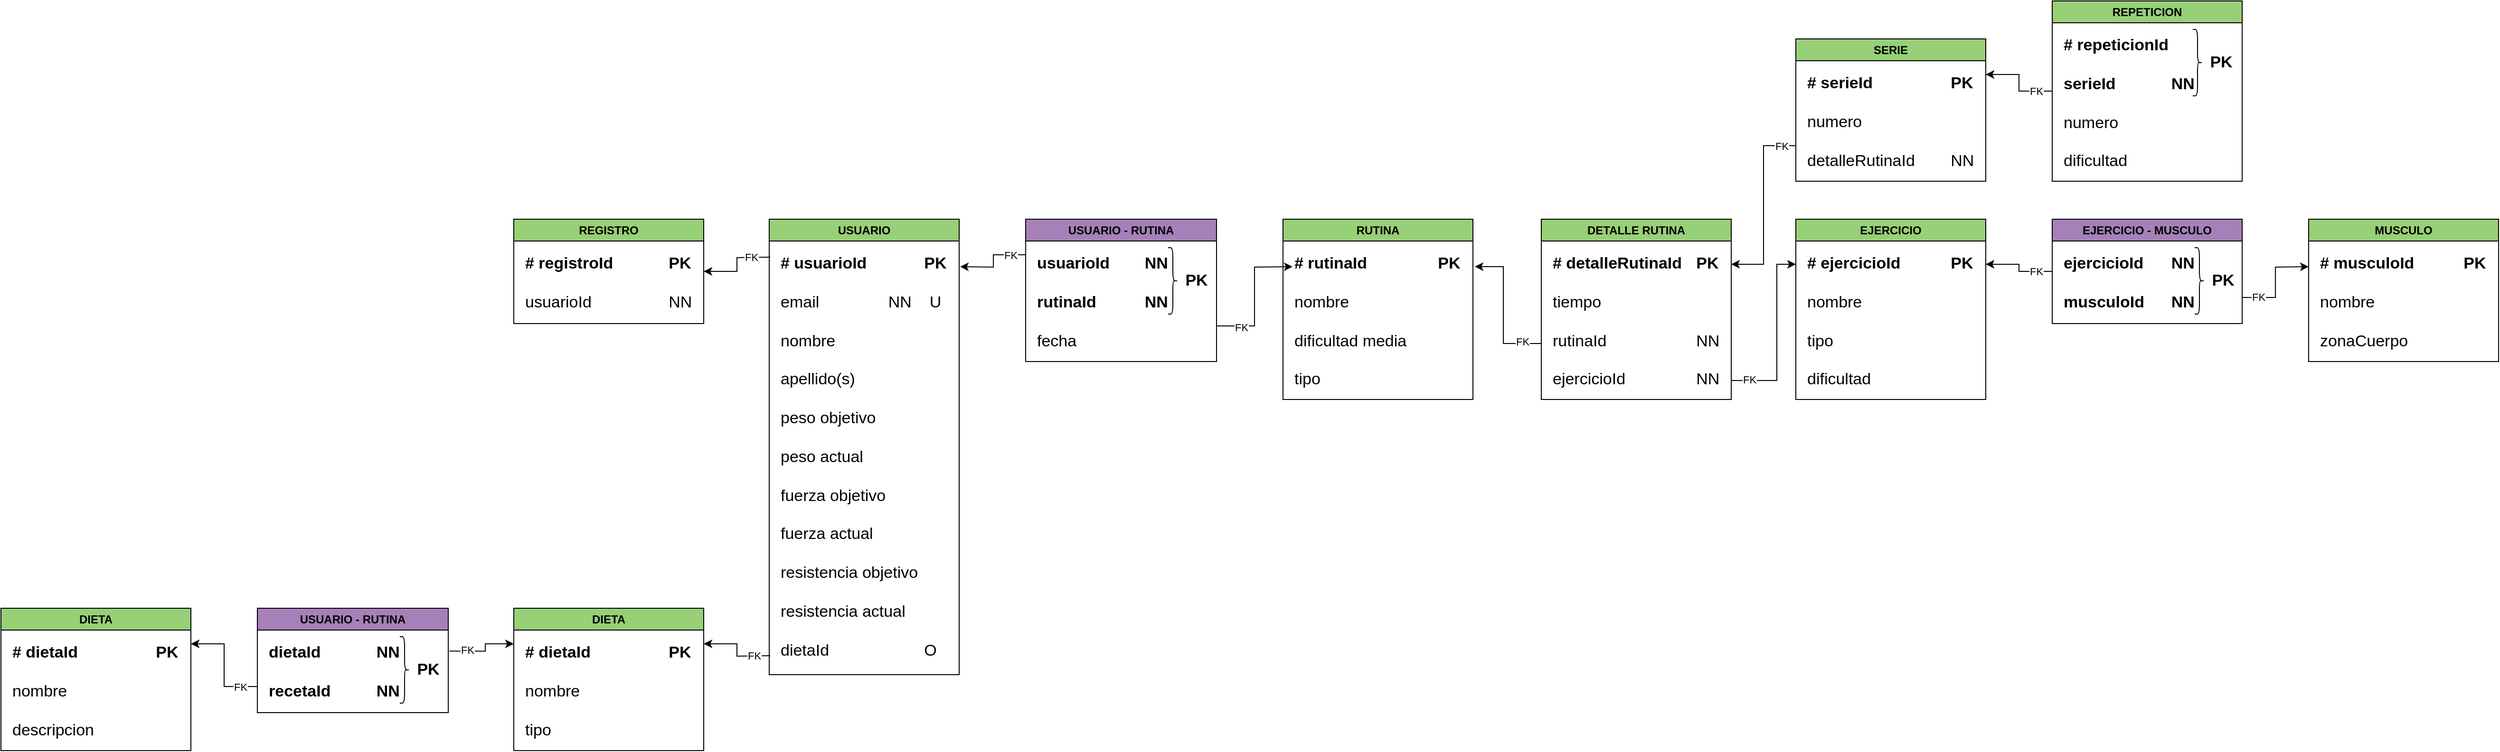 <mxfile version="22.1.11" type="github">
  <diagram name="Página-1" id="gjtRLzLxao2fpndlLqgI">
    <mxGraphModel dx="3217" dy="2399" grid="1" gridSize="10" guides="1" tooltips="1" connect="1" arrows="1" fold="1" page="1" pageScale="1" pageWidth="827" pageHeight="1169" math="0" shadow="0">
      <root>
        <mxCell id="0" />
        <mxCell id="1" parent="0" />
        <mxCell id="w3PoWwuRmh8IUbwpKN5N-68" style="edgeStyle=orthogonalEdgeStyle;rounded=0;orthogonalLoop=1;jettySize=auto;html=1;entryX=1;entryY=0.25;entryDx=0;entryDy=0;" edge="1" parent="1" target="w3PoWwuRmh8IUbwpKN5N-58">
          <mxGeometry relative="1" as="geometry">
            <mxPoint x="40" y="520" as="sourcePoint" />
          </mxGeometry>
        </mxCell>
        <mxCell id="w3PoWwuRmh8IUbwpKN5N-69" value="FK" style="edgeLabel;html=1;align=center;verticalAlign=middle;resizable=0;points=[];" vertex="1" connectable="0" parent="w3PoWwuRmh8IUbwpKN5N-68">
          <mxGeometry x="-0.59" relative="1" as="geometry">
            <mxPoint as="offset" />
          </mxGeometry>
        </mxCell>
        <mxCell id="w3PoWwuRmh8IUbwpKN5N-77" style="edgeStyle=orthogonalEdgeStyle;rounded=0;orthogonalLoop=1;jettySize=auto;html=1;entryX=1;entryY=0.5;entryDx=0;entryDy=0;" edge="1" parent="1" target="w3PoWwuRmh8IUbwpKN5N-75">
          <mxGeometry relative="1" as="geometry">
            <mxPoint x="40" y="100" as="sourcePoint" />
          </mxGeometry>
        </mxCell>
        <mxCell id="w3PoWwuRmh8IUbwpKN5N-78" value="FK" style="edgeLabel;html=1;align=center;verticalAlign=middle;resizable=0;points=[];" vertex="1" connectable="0" parent="w3PoWwuRmh8IUbwpKN5N-77">
          <mxGeometry x="-0.662" relative="1" as="geometry">
            <mxPoint x="-6" as="offset" />
          </mxGeometry>
        </mxCell>
        <mxCell id="w3PoWwuRmh8IUbwpKN5N-1" value="USUARIO" style="swimlane;whiteSpace=wrap;html=1;startSize=23;fillColor=#97D077;" vertex="1" parent="1">
          <mxGeometry x="39" y="60" width="200" height="480" as="geometry" />
        </mxCell>
        <mxCell id="w3PoWwuRmh8IUbwpKN5N-2" value="&lt;b style=&quot;font-size: 17px;&quot;&gt;# usuarioId&lt;span style=&quot;white-space: pre;&quot;&gt;&#x9;&lt;/span&gt;&lt;span style=&quot;white-space: pre;&quot;&gt;&#x9;&lt;/span&gt;PK&lt;/b&gt;&lt;br style=&quot;font-size: 17px;&quot;&gt;&lt;br style=&quot;font-size: 17px;&quot;&gt;email&lt;span style=&quot;&quot;&gt;&lt;span style=&quot;&quot;&gt;&amp;nbsp;&amp;nbsp;&lt;/span&gt;&lt;/span&gt;&lt;span style=&quot;&quot;&gt;&lt;span style=&quot;&quot;&gt;&amp;nbsp;&amp;nbsp;&amp;nbsp;&amp;nbsp;&lt;/span&gt;&lt;span style=&quot;&quot;&gt;&lt;span style=&quot;&quot;&gt;&amp;nbsp;&amp;nbsp;&amp;nbsp;&amp;nbsp;&lt;span style=&quot;white-space: pre;&quot;&gt;&#x9;&lt;/span&gt;&lt;/span&gt;&lt;/span&gt;NN&lt;span style=&quot;&quot;&gt;&lt;span style=&quot;&quot;&gt;&amp;nbsp;&amp;nbsp;&amp;nbsp;&amp;nbsp;&lt;/span&gt;&lt;/span&gt;U&lt;/span&gt;&lt;br style=&quot;font-size: 17px;&quot;&gt;&lt;br style=&quot;font-size: 17px;&quot;&gt;nombre&lt;br style=&quot;font-size: 17px;&quot;&gt;&lt;br style=&quot;font-size: 17px;&quot;&gt;apellido(s)&lt;br&gt;&lt;br&gt;peso objetivo&lt;br&gt;&lt;br&gt;peso actual&lt;br&gt;&lt;br&gt;fuerza objetivo&lt;br&gt;&lt;br&gt;fuerza actual&lt;br&gt;&lt;br&gt;resistencia objetivo&lt;br style=&quot;border-color: var(--border-color);&quot;&gt;&lt;br style=&quot;border-color: var(--border-color);&quot;&gt;resistencia actual&lt;br&gt;&lt;br&gt;dietaId&lt;span style=&quot;white-space: pre;&quot;&gt;&#x9;&lt;/span&gt;&lt;span style=&quot;white-space: pre;&quot;&gt;&#x9;&lt;/span&gt;&lt;span style=&quot;white-space: pre;&quot;&gt;&#x9;&lt;/span&gt;O" style="text;html=1;strokeColor=none;fillColor=none;align=left;verticalAlign=top;whiteSpace=wrap;rounded=0;fontSize=17;" vertex="1" parent="w3PoWwuRmh8IUbwpKN5N-1">
          <mxGeometry x="10" y="30" width="180" height="440" as="geometry" />
        </mxCell>
        <mxCell id="w3PoWwuRmh8IUbwpKN5N-3" style="edgeStyle=orthogonalEdgeStyle;rounded=0;orthogonalLoop=1;jettySize=auto;html=1;exitX=0;exitY=0.25;exitDx=0;exitDy=0;" edge="1" parent="1" source="w3PoWwuRmh8IUbwpKN5N-5">
          <mxGeometry relative="1" as="geometry">
            <mxPoint x="240" y="110" as="targetPoint" />
          </mxGeometry>
        </mxCell>
        <mxCell id="w3PoWwuRmh8IUbwpKN5N-20" value="FK" style="edgeLabel;html=1;align=center;verticalAlign=middle;resizable=0;points=[];" vertex="1" connectable="0" parent="w3PoWwuRmh8IUbwpKN5N-3">
          <mxGeometry x="-0.615" relative="1" as="geometry">
            <mxPoint as="offset" />
          </mxGeometry>
        </mxCell>
        <mxCell id="w3PoWwuRmh8IUbwpKN5N-4" style="edgeStyle=orthogonalEdgeStyle;rounded=0;orthogonalLoop=1;jettySize=auto;html=1;exitX=1;exitY=0.75;exitDx=0;exitDy=0;" edge="1" parent="1" source="w3PoWwuRmh8IUbwpKN5N-5">
          <mxGeometry relative="1" as="geometry">
            <mxPoint x="590" y="110" as="targetPoint" />
          </mxGeometry>
        </mxCell>
        <mxCell id="w3PoWwuRmh8IUbwpKN5N-21" value="FK" style="edgeLabel;html=1;align=center;verticalAlign=middle;resizable=0;points=[];" vertex="1" connectable="0" parent="w3PoWwuRmh8IUbwpKN5N-4">
          <mxGeometry x="-0.641" y="-1" relative="1" as="geometry">
            <mxPoint as="offset" />
          </mxGeometry>
        </mxCell>
        <mxCell id="w3PoWwuRmh8IUbwpKN5N-5" value="USUARIO - RUTINA" style="swimlane;whiteSpace=wrap;html=1;fillColor=#A680B8;" vertex="1" parent="1">
          <mxGeometry x="309" y="60" width="201" height="150" as="geometry" />
        </mxCell>
        <mxCell id="w3PoWwuRmh8IUbwpKN5N-6" value="&lt;div style=&quot;text-align: right;&quot;&gt;&lt;b style=&quot;background-color: initial;&quot;&gt;usuarioId&lt;span style=&quot;white-space: pre;&quot;&gt;&#x9;&lt;/span&gt;NN&lt;/b&gt;&lt;/div&gt;&lt;br style=&quot;font-size: 17px;&quot;&gt;&lt;b&gt;rutinaId&lt;/b&gt;&lt;span style=&quot;font-weight: bold; white-space: pre;&quot;&gt;&#x9;&lt;span style=&quot;white-space: pre;&quot;&gt;&#x9;&lt;/span&gt;&lt;/span&gt;&lt;b&gt;NN&lt;/b&gt;&lt;br&gt;&lt;br&gt;fecha" style="text;html=1;strokeColor=none;fillColor=none;align=left;verticalAlign=top;whiteSpace=wrap;rounded=0;fontSize=17;" vertex="1" parent="w3PoWwuRmh8IUbwpKN5N-5">
          <mxGeometry x="10" y="30" width="180" height="110" as="geometry" />
        </mxCell>
        <mxCell id="w3PoWwuRmh8IUbwpKN5N-7" value="" style="shape=curlyBracket;whiteSpace=wrap;html=1;rounded=1;flipH=1;labelPosition=right;verticalLabelPosition=middle;align=left;verticalAlign=middle;size=0.5;" vertex="1" parent="w3PoWwuRmh8IUbwpKN5N-5">
          <mxGeometry x="150" y="30" width="10" height="70" as="geometry" />
        </mxCell>
        <mxCell id="w3PoWwuRmh8IUbwpKN5N-8" value="&lt;b style=&quot;font-size: 17px;&quot;&gt;PK&lt;/b&gt;" style="text;html=1;strokeColor=none;fillColor=none;align=center;verticalAlign=middle;whiteSpace=wrap;rounded=0;fontSize=17;" vertex="1" parent="w3PoWwuRmh8IUbwpKN5N-5">
          <mxGeometry x="150" y="50" width="60" height="30" as="geometry" />
        </mxCell>
        <mxCell id="w3PoWwuRmh8IUbwpKN5N-9" value="RUTINA" style="swimlane;whiteSpace=wrap;html=1;fillColor=#97D077;" vertex="1" parent="1">
          <mxGeometry x="580" y="60" width="200" height="190" as="geometry" />
        </mxCell>
        <mxCell id="w3PoWwuRmh8IUbwpKN5N-10" value="&lt;b style=&quot;font-size: 17px;&quot;&gt;# rutinaId&lt;span style=&quot;white-space: pre;&quot;&gt;&#x9;&lt;span style=&quot;white-space: pre;&quot;&gt;&#x9;&lt;/span&gt;&lt;/span&gt;PK&lt;/b&gt;&lt;br style=&quot;font-size: 17px;&quot;&gt;&lt;br&gt;nombre&lt;br&gt;&lt;br style=&quot;font-size: 17px;&quot;&gt;dificultad media&lt;br style=&quot;font-size: 17px;&quot;&gt;&lt;br&gt;tipo" style="text;html=1;strokeColor=none;fillColor=none;align=left;verticalAlign=top;whiteSpace=wrap;rounded=0;fontSize=17;" vertex="1" parent="w3PoWwuRmh8IUbwpKN5N-9">
          <mxGeometry x="10" y="30" width="180" height="150" as="geometry" />
        </mxCell>
        <mxCell id="w3PoWwuRmh8IUbwpKN5N-25" style="edgeStyle=orthogonalEdgeStyle;rounded=0;orthogonalLoop=1;jettySize=auto;html=1;" edge="1" parent="1">
          <mxGeometry relative="1" as="geometry">
            <mxPoint x="852" y="190" as="sourcePoint" />
            <mxPoint x="782" y="110" as="targetPoint" />
            <Array as="points">
              <mxPoint x="852" y="191" />
              <mxPoint x="812" y="191" />
              <mxPoint x="812" y="110" />
            </Array>
          </mxGeometry>
        </mxCell>
        <mxCell id="w3PoWwuRmh8IUbwpKN5N-26" value="FK" style="edgeLabel;html=1;align=center;verticalAlign=middle;resizable=0;points=[];" vertex="1" connectable="0" parent="w3PoWwuRmh8IUbwpKN5N-25">
          <mxGeometry x="-0.724" y="-2" relative="1" as="geometry">
            <mxPoint as="offset" />
          </mxGeometry>
        </mxCell>
        <mxCell id="w3PoWwuRmh8IUbwpKN5N-30" style="edgeStyle=orthogonalEdgeStyle;rounded=0;orthogonalLoop=1;jettySize=auto;html=1;entryX=0;entryY=0.25;entryDx=0;entryDy=0;" edge="1" parent="1" target="w3PoWwuRmh8IUbwpKN5N-27">
          <mxGeometry relative="1" as="geometry">
            <mxPoint x="1052" y="230" as="sourcePoint" />
            <mxPoint x="1110" y="100" as="targetPoint" />
            <Array as="points">
              <mxPoint x="1100" y="230" />
              <mxPoint x="1100" y="108" />
            </Array>
          </mxGeometry>
        </mxCell>
        <mxCell id="w3PoWwuRmh8IUbwpKN5N-31" value="FK" style="edgeLabel;html=1;align=center;verticalAlign=middle;resizable=0;points=[];" vertex="1" connectable="0" parent="w3PoWwuRmh8IUbwpKN5N-30">
          <mxGeometry x="-0.814" y="1" relative="1" as="geometry">
            <mxPoint x="1" as="offset" />
          </mxGeometry>
        </mxCell>
        <mxCell id="w3PoWwuRmh8IUbwpKN5N-15" value="DETALLE RUTINA" style="swimlane;whiteSpace=wrap;html=1;fillColor=#97D077;" vertex="1" parent="1">
          <mxGeometry x="852" y="60" width="200" height="190" as="geometry" />
        </mxCell>
        <mxCell id="w3PoWwuRmh8IUbwpKN5N-16" value="&lt;b style=&quot;font-size: 17px;&quot;&gt;# detalleRutinaId&lt;span style=&quot;white-space: pre;&quot;&gt;&lt;span style=&quot;white-space: pre;&quot;&gt;&#x9;&lt;/span&gt;&lt;/span&gt;PK&lt;/b&gt;&lt;br style=&quot;font-size: 17px;&quot;&gt;&lt;br&gt;tiempo&lt;br&gt;&lt;br style=&quot;font-size: 17px;&quot;&gt;rutinaId&lt;span style=&quot;white-space: pre;&quot;&gt;&#x9;&lt;span style=&quot;white-space: pre;&quot;&gt;&#x9;&lt;/span&gt;&lt;/span&gt;&lt;span style=&quot;white-space: pre;&quot;&gt;&#x9;&lt;/span&gt;NN&lt;br&gt;&lt;br&gt;ejercicioId&lt;span style=&quot;white-space: pre;&quot;&gt;&#x9;&lt;/span&gt;&lt;span style=&quot;white-space: pre;&quot;&gt;&#x9;&lt;/span&gt;NN" style="text;html=1;strokeColor=none;fillColor=none;align=left;verticalAlign=top;whiteSpace=wrap;rounded=0;fontSize=17;" vertex="1" parent="w3PoWwuRmh8IUbwpKN5N-15">
          <mxGeometry x="10" y="30" width="180" height="150" as="geometry" />
        </mxCell>
        <mxCell id="w3PoWwuRmh8IUbwpKN5N-27" value="EJERCICIO" style="swimlane;whiteSpace=wrap;html=1;fillColor=#97D077;" vertex="1" parent="1">
          <mxGeometry x="1120" y="60" width="200" height="190" as="geometry" />
        </mxCell>
        <mxCell id="w3PoWwuRmh8IUbwpKN5N-28" value="&lt;b style=&quot;font-size: 17px;&quot;&gt;# ejercicioId&lt;span style=&quot;white-space: pre;&quot;&gt;&lt;span style=&quot;white-space: pre;&quot;&gt;&#x9;&lt;span style=&quot;white-space: pre;&quot;&gt;&#x9;&lt;/span&gt;&lt;/span&gt;&lt;/span&gt;PK&lt;/b&gt;&lt;br style=&quot;font-size: 17px;&quot;&gt;&lt;br&gt;nombre&lt;br&gt;&lt;br style=&quot;font-size: 17px;&quot;&gt;tipo&lt;br&gt;&lt;br&gt;dificultad" style="text;html=1;strokeColor=none;fillColor=none;align=left;verticalAlign=top;whiteSpace=wrap;rounded=0;fontSize=17;" vertex="1" parent="w3PoWwuRmh8IUbwpKN5N-27">
          <mxGeometry x="10" y="30" width="180" height="150" as="geometry" />
        </mxCell>
        <mxCell id="w3PoWwuRmh8IUbwpKN5N-32" value="MUSCULO" style="swimlane;whiteSpace=wrap;html=1;fillColor=#97D077;" vertex="1" parent="1">
          <mxGeometry x="1660" y="60" width="200" height="150" as="geometry" />
        </mxCell>
        <mxCell id="w3PoWwuRmh8IUbwpKN5N-33" value="&lt;b style=&quot;font-size: 17px;&quot;&gt;# musculoId&lt;span style=&quot;white-space: pre;&quot;&gt;&lt;span style=&quot;white-space: pre;&quot;&gt;&#x9;&lt;span style=&quot;white-space: pre;&quot;&gt;&#x9;&lt;/span&gt;&lt;/span&gt;&lt;/span&gt;PK&lt;/b&gt;&lt;br style=&quot;font-size: 17px;&quot;&gt;&lt;br&gt;nombre&lt;br&gt;&lt;br style=&quot;font-size: 17px;&quot;&gt;zonaCuerpo" style="text;html=1;strokeColor=none;fillColor=none;align=left;verticalAlign=top;whiteSpace=wrap;rounded=0;fontSize=17;" vertex="1" parent="w3PoWwuRmh8IUbwpKN5N-32">
          <mxGeometry x="10" y="30" width="180" height="110" as="geometry" />
        </mxCell>
        <mxCell id="w3PoWwuRmh8IUbwpKN5N-39" style="edgeStyle=orthogonalEdgeStyle;rounded=0;orthogonalLoop=1;jettySize=auto;html=1;exitX=0;exitY=0.5;exitDx=0;exitDy=0;entryX=1;entryY=0.25;entryDx=0;entryDy=0;" edge="1" parent="1" source="w3PoWwuRmh8IUbwpKN5N-34" target="w3PoWwuRmh8IUbwpKN5N-27">
          <mxGeometry relative="1" as="geometry" />
        </mxCell>
        <mxCell id="w3PoWwuRmh8IUbwpKN5N-40" value="FK" style="edgeLabel;html=1;align=center;verticalAlign=middle;resizable=0;points=[];" vertex="1" connectable="0" parent="w3PoWwuRmh8IUbwpKN5N-39">
          <mxGeometry x="-0.554" relative="1" as="geometry">
            <mxPoint as="offset" />
          </mxGeometry>
        </mxCell>
        <mxCell id="w3PoWwuRmh8IUbwpKN5N-41" style="edgeStyle=orthogonalEdgeStyle;rounded=0;orthogonalLoop=1;jettySize=auto;html=1;exitX=1;exitY=0.75;exitDx=0;exitDy=0;" edge="1" parent="1" source="w3PoWwuRmh8IUbwpKN5N-34">
          <mxGeometry relative="1" as="geometry">
            <mxPoint x="1660" y="110" as="targetPoint" />
          </mxGeometry>
        </mxCell>
        <mxCell id="w3PoWwuRmh8IUbwpKN5N-42" value="FK" style="edgeLabel;html=1;align=center;verticalAlign=middle;resizable=0;points=[];" vertex="1" connectable="0" parent="w3PoWwuRmh8IUbwpKN5N-41">
          <mxGeometry x="-0.672" y="1" relative="1" as="geometry">
            <mxPoint as="offset" />
          </mxGeometry>
        </mxCell>
        <mxCell id="w3PoWwuRmh8IUbwpKN5N-34" value="EJERCICIO - MUSCULO" style="swimlane;whiteSpace=wrap;html=1;fillColor=#A680B8;" vertex="1" parent="1">
          <mxGeometry x="1390" y="60" width="200" height="110" as="geometry" />
        </mxCell>
        <mxCell id="w3PoWwuRmh8IUbwpKN5N-35" value="&lt;div style=&quot;&quot;&gt;&lt;b style=&quot;background-color: initial;&quot;&gt;ejercicioId &lt;span style=&quot;white-space: pre;&quot;&gt;&#x9;&lt;/span&gt;NN&lt;/b&gt;&lt;/div&gt;&lt;br style=&quot;font-size: 17px;&quot;&gt;&lt;b&gt;musculoId&lt;span style=&quot;white-space: pre;&quot;&gt;&lt;span style=&quot;white-space: pre;&quot;&gt;&#x9;&lt;/span&gt;&lt;/span&gt;NN&lt;/b&gt;" style="text;html=1;strokeColor=none;fillColor=none;align=left;verticalAlign=top;whiteSpace=wrap;rounded=0;fontSize=17;" vertex="1" parent="w3PoWwuRmh8IUbwpKN5N-34">
          <mxGeometry x="10" y="30" width="180" height="70" as="geometry" />
        </mxCell>
        <mxCell id="w3PoWwuRmh8IUbwpKN5N-36" value="" style="shape=curlyBracket;whiteSpace=wrap;html=1;rounded=1;flipH=1;labelPosition=right;verticalLabelPosition=middle;align=left;verticalAlign=middle;size=0.5;" vertex="1" parent="w3PoWwuRmh8IUbwpKN5N-34">
          <mxGeometry x="150" y="30" width="10" height="70" as="geometry" />
        </mxCell>
        <mxCell id="w3PoWwuRmh8IUbwpKN5N-37" value="&lt;b style=&quot;font-size: 17px;&quot;&gt;PK&lt;/b&gt;" style="text;html=1;strokeColor=none;fillColor=none;align=center;verticalAlign=middle;whiteSpace=wrap;rounded=0;fontSize=17;" vertex="1" parent="w3PoWwuRmh8IUbwpKN5N-34">
          <mxGeometry x="150" y="50" width="60" height="30" as="geometry" />
        </mxCell>
        <mxCell id="w3PoWwuRmh8IUbwpKN5N-56" style="edgeStyle=orthogonalEdgeStyle;rounded=0;orthogonalLoop=1;jettySize=auto;html=1;exitX=0;exitY=0.75;exitDx=0;exitDy=0;entryX=1;entryY=0.25;entryDx=0;entryDy=0;" edge="1" parent="1" source="w3PoWwuRmh8IUbwpKN5N-44" target="w3PoWwuRmh8IUbwpKN5N-15">
          <mxGeometry relative="1" as="geometry" />
        </mxCell>
        <mxCell id="w3PoWwuRmh8IUbwpKN5N-57" value="FK" style="edgeLabel;html=1;align=center;verticalAlign=middle;resizable=0;points=[];" vertex="1" connectable="0" parent="w3PoWwuRmh8IUbwpKN5N-56">
          <mxGeometry x="-0.837" relative="1" as="geometry">
            <mxPoint as="offset" />
          </mxGeometry>
        </mxCell>
        <mxCell id="w3PoWwuRmh8IUbwpKN5N-44" value="SERIE" style="swimlane;whiteSpace=wrap;html=1;fillColor=#97D077;" vertex="1" parent="1">
          <mxGeometry x="1120" y="-130" width="200" height="150" as="geometry" />
        </mxCell>
        <mxCell id="w3PoWwuRmh8IUbwpKN5N-45" value="&lt;b style=&quot;font-size: 17px;&quot;&gt;# serieId&lt;span style=&quot;white-space: pre;&quot;&gt;&lt;span style=&quot;white-space: pre;&quot;&gt;&#x9;&lt;span style=&quot;white-space: pre;&quot;&gt;&#x9;&lt;span style=&quot;white-space: pre;&quot;&gt;&#x9;&lt;/span&gt;&lt;/span&gt;&lt;/span&gt;&lt;/span&gt;PK&lt;/b&gt;&lt;br style=&quot;font-size: 17px;&quot;&gt;&lt;br&gt;numero&lt;br&gt;&lt;br&gt;detalleRutinaId&lt;span style=&quot;white-space: pre;&quot;&gt;&#x9;&lt;/span&gt;NN" style="text;html=1;strokeColor=none;fillColor=none;align=left;verticalAlign=top;whiteSpace=wrap;rounded=0;fontSize=17;" vertex="1" parent="w3PoWwuRmh8IUbwpKN5N-44">
          <mxGeometry x="10" y="30" width="180" height="110" as="geometry" />
        </mxCell>
        <mxCell id="w3PoWwuRmh8IUbwpKN5N-51" style="edgeStyle=orthogonalEdgeStyle;rounded=0;orthogonalLoop=1;jettySize=auto;html=1;exitX=0;exitY=0.5;exitDx=0;exitDy=0;entryX=1;entryY=0.25;entryDx=0;entryDy=0;" edge="1" parent="1" source="w3PoWwuRmh8IUbwpKN5N-46" target="w3PoWwuRmh8IUbwpKN5N-44">
          <mxGeometry relative="1" as="geometry" />
        </mxCell>
        <mxCell id="w3PoWwuRmh8IUbwpKN5N-52" value="FK" style="edgeLabel;html=1;align=center;verticalAlign=middle;resizable=0;points=[];" vertex="1" connectable="0" parent="w3PoWwuRmh8IUbwpKN5N-51">
          <mxGeometry x="-0.611" relative="1" as="geometry">
            <mxPoint as="offset" />
          </mxGeometry>
        </mxCell>
        <mxCell id="w3PoWwuRmh8IUbwpKN5N-46" value="REPETICION" style="swimlane;whiteSpace=wrap;html=1;fillColor=#97D077;" vertex="1" parent="1">
          <mxGeometry x="1390" y="-170" width="200" height="190" as="geometry" />
        </mxCell>
        <mxCell id="w3PoWwuRmh8IUbwpKN5N-47" value="&lt;b style=&quot;font-size: 17px;&quot;&gt;# repeticionId&lt;span style=&quot;white-space: pre;&quot;&gt;&lt;span style=&quot;white-space: pre;&quot;&gt;&#x9;&lt;span style=&quot;white-space: pre;&quot;&gt;&#x9;&lt;/span&gt;&lt;/span&gt;&lt;/span&gt;&lt;/b&gt;&lt;br style=&quot;font-size: 17px;&quot;&gt;&lt;br&gt;&lt;b&gt;serieId&lt;span style=&quot;white-space: pre;&quot;&gt;&#x9;&lt;/span&gt;&lt;span style=&quot;white-space: pre;&quot;&gt;&#x9;&lt;/span&gt;NN&lt;/b&gt;&lt;br&gt;&lt;br&gt;&lt;span style=&quot;white-space: pre;&quot;&gt;numero&lt;br&gt;&lt;/span&gt;&lt;br&gt;dificultad&lt;span style=&quot;font-weight: bold; white-space: pre;&quot;&gt;&#x9;&lt;/span&gt;&lt;br&gt;" style="text;html=1;strokeColor=none;fillColor=none;align=left;verticalAlign=top;whiteSpace=wrap;rounded=0;fontSize=17;" vertex="1" parent="w3PoWwuRmh8IUbwpKN5N-46">
          <mxGeometry x="10" y="30" width="180" height="150" as="geometry" />
        </mxCell>
        <mxCell id="w3PoWwuRmh8IUbwpKN5N-48" value="" style="shape=curlyBracket;whiteSpace=wrap;html=1;rounded=1;flipH=1;labelPosition=right;verticalLabelPosition=middle;align=left;verticalAlign=middle;size=0.5;" vertex="1" parent="w3PoWwuRmh8IUbwpKN5N-46">
          <mxGeometry x="148" y="30" width="10" height="70" as="geometry" />
        </mxCell>
        <mxCell id="w3PoWwuRmh8IUbwpKN5N-49" value="&lt;b style=&quot;font-size: 17px;&quot;&gt;PK&lt;/b&gt;" style="text;html=1;strokeColor=none;fillColor=none;align=center;verticalAlign=middle;whiteSpace=wrap;rounded=0;fontSize=17;" vertex="1" parent="w3PoWwuRmh8IUbwpKN5N-46">
          <mxGeometry x="148" y="50" width="60" height="30" as="geometry" />
        </mxCell>
        <mxCell id="w3PoWwuRmh8IUbwpKN5N-58" value="DIETA" style="swimlane;whiteSpace=wrap;html=1;fillColor=#97D077;" vertex="1" parent="1">
          <mxGeometry x="-230" y="470" width="200" height="150" as="geometry" />
        </mxCell>
        <mxCell id="w3PoWwuRmh8IUbwpKN5N-59" value="&lt;b style=&quot;font-size: 17px;&quot;&gt;# dietaId&lt;span style=&quot;white-space: pre;&quot;&gt;&#x9;&lt;span style=&quot;white-space: pre;&quot;&gt;&#x9;&lt;span style=&quot;white-space: pre;&quot;&gt;&#x9;&lt;/span&gt;&lt;/span&gt;&lt;/span&gt;PK&lt;/b&gt;&lt;br style=&quot;font-size: 17px;&quot;&gt;&lt;br&gt;nombre&lt;br&gt;&lt;br&gt;tipo" style="text;html=1;strokeColor=none;fillColor=none;align=left;verticalAlign=top;whiteSpace=wrap;rounded=0;fontSize=17;" vertex="1" parent="w3PoWwuRmh8IUbwpKN5N-58">
          <mxGeometry x="10" y="30" width="180" height="110" as="geometry" />
        </mxCell>
        <mxCell id="w3PoWwuRmh8IUbwpKN5N-70" style="edgeStyle=orthogonalEdgeStyle;rounded=0;orthogonalLoop=1;jettySize=auto;html=1;entryX=0;entryY=0.25;entryDx=0;entryDy=0;exitX=0.869;exitY=-0.161;exitDx=0;exitDy=0;exitPerimeter=0;" edge="1" parent="1" source="w3PoWwuRmh8IUbwpKN5N-65" target="w3PoWwuRmh8IUbwpKN5N-58">
          <mxGeometry relative="1" as="geometry">
            <mxPoint x="-300" y="510" as="sourcePoint" />
          </mxGeometry>
        </mxCell>
        <mxCell id="w3PoWwuRmh8IUbwpKN5N-72" value="FK" style="edgeLabel;html=1;align=center;verticalAlign=middle;resizable=0;points=[];" vertex="1" connectable="0" parent="w3PoWwuRmh8IUbwpKN5N-70">
          <mxGeometry x="-0.492" y="1" relative="1" as="geometry">
            <mxPoint as="offset" />
          </mxGeometry>
        </mxCell>
        <mxCell id="w3PoWwuRmh8IUbwpKN5N-73" style="edgeStyle=orthogonalEdgeStyle;rounded=0;orthogonalLoop=1;jettySize=auto;html=1;exitX=0;exitY=0.75;exitDx=0;exitDy=0;entryX=1;entryY=0.25;entryDx=0;entryDy=0;" edge="1" parent="1" source="w3PoWwuRmh8IUbwpKN5N-62" target="w3PoWwuRmh8IUbwpKN5N-66">
          <mxGeometry relative="1" as="geometry" />
        </mxCell>
        <mxCell id="w3PoWwuRmh8IUbwpKN5N-74" value="FK" style="edgeLabel;html=1;align=center;verticalAlign=middle;resizable=0;points=[];" vertex="1" connectable="0" parent="w3PoWwuRmh8IUbwpKN5N-73">
          <mxGeometry x="-0.69" relative="1" as="geometry">
            <mxPoint as="offset" />
          </mxGeometry>
        </mxCell>
        <mxCell id="w3PoWwuRmh8IUbwpKN5N-62" value="USUARIO - RUTINA" style="swimlane;whiteSpace=wrap;html=1;fillColor=#A680B8;" vertex="1" parent="1">
          <mxGeometry x="-500" y="470" width="201" height="110" as="geometry" />
        </mxCell>
        <mxCell id="w3PoWwuRmh8IUbwpKN5N-63" value="&lt;div style=&quot;text-align: right;&quot;&gt;&lt;b style=&quot;background-color: initial;&quot;&gt;dietaId&lt;span style=&quot;white-space: pre;&quot;&gt;&#x9;&lt;/span&gt;&lt;span style=&quot;white-space: pre;&quot;&gt;&#x9;&lt;/span&gt;NN&lt;/b&gt;&lt;/div&gt;&lt;br style=&quot;font-size: 17px;&quot;&gt;&lt;b&gt;recetaId&lt;/b&gt;&lt;span style=&quot;font-weight: bold; white-space: pre;&quot;&gt;&#x9;&lt;span style=&quot;white-space: pre;&quot;&gt;&#x9;&lt;/span&gt;&lt;/span&gt;&lt;b&gt;NN&lt;/b&gt;" style="text;html=1;strokeColor=none;fillColor=none;align=left;verticalAlign=top;whiteSpace=wrap;rounded=0;fontSize=17;" vertex="1" parent="w3PoWwuRmh8IUbwpKN5N-62">
          <mxGeometry x="10" y="30" width="180" height="70" as="geometry" />
        </mxCell>
        <mxCell id="w3PoWwuRmh8IUbwpKN5N-64" value="" style="shape=curlyBracket;whiteSpace=wrap;html=1;rounded=1;flipH=1;labelPosition=right;verticalLabelPosition=middle;align=left;verticalAlign=middle;size=0.5;" vertex="1" parent="w3PoWwuRmh8IUbwpKN5N-62">
          <mxGeometry x="150" y="30" width="10" height="70" as="geometry" />
        </mxCell>
        <mxCell id="w3PoWwuRmh8IUbwpKN5N-65" value="&lt;b style=&quot;font-size: 17px;&quot;&gt;PK&lt;/b&gt;" style="text;html=1;strokeColor=none;fillColor=none;align=center;verticalAlign=middle;whiteSpace=wrap;rounded=0;fontSize=17;" vertex="1" parent="w3PoWwuRmh8IUbwpKN5N-62">
          <mxGeometry x="150" y="50" width="60" height="30" as="geometry" />
        </mxCell>
        <mxCell id="w3PoWwuRmh8IUbwpKN5N-66" value="DIETA" style="swimlane;whiteSpace=wrap;html=1;fillColor=#97D077;" vertex="1" parent="1">
          <mxGeometry x="-770" y="470" width="200" height="150" as="geometry" />
        </mxCell>
        <mxCell id="w3PoWwuRmh8IUbwpKN5N-67" value="&lt;b style=&quot;font-size: 17px;&quot;&gt;# dietaId&lt;span style=&quot;white-space: pre;&quot;&gt;&#x9;&lt;span style=&quot;white-space: pre;&quot;&gt;&#x9;&lt;span style=&quot;white-space: pre;&quot;&gt;&#x9;&lt;/span&gt;&lt;/span&gt;&lt;/span&gt;PK&lt;/b&gt;&lt;br style=&quot;font-size: 17px;&quot;&gt;&lt;br&gt;nombre&lt;br&gt;&lt;br&gt;descripcion" style="text;html=1;strokeColor=none;fillColor=none;align=left;verticalAlign=top;whiteSpace=wrap;rounded=0;fontSize=17;" vertex="1" parent="w3PoWwuRmh8IUbwpKN5N-66">
          <mxGeometry x="10" y="30" width="180" height="110" as="geometry" />
        </mxCell>
        <mxCell id="w3PoWwuRmh8IUbwpKN5N-75" value="REGISTRO" style="swimlane;whiteSpace=wrap;html=1;fillColor=#97D077;" vertex="1" parent="1">
          <mxGeometry x="-230" y="60" width="200" height="110" as="geometry" />
        </mxCell>
        <mxCell id="w3PoWwuRmh8IUbwpKN5N-76" value="&lt;b style=&quot;font-size: 17px;&quot;&gt;# registroId&lt;span style=&quot;white-space: pre;&quot;&gt;&lt;span style=&quot;white-space: pre;&quot;&gt;&lt;span style=&quot;white-space: pre;&quot;&gt;&#x9;&lt;span style=&quot;white-space: pre;&quot;&gt;&#x9;&lt;/span&gt;&lt;/span&gt;&lt;/span&gt;&lt;/span&gt;PK&lt;/b&gt;&lt;br&gt;&lt;br&gt;usuarioId&lt;span style=&quot;white-space: pre;&quot;&gt;&#x9;&lt;/span&gt;&lt;span style=&quot;white-space: pre;&quot;&gt;&#x9;&lt;/span&gt;&lt;span style=&quot;white-space: pre;&quot;&gt;&#x9;&lt;/span&gt;NN" style="text;html=1;strokeColor=none;fillColor=none;align=left;verticalAlign=top;whiteSpace=wrap;rounded=0;fontSize=17;" vertex="1" parent="w3PoWwuRmh8IUbwpKN5N-75">
          <mxGeometry x="10" y="30" width="180" height="70" as="geometry" />
        </mxCell>
      </root>
    </mxGraphModel>
  </diagram>
</mxfile>
